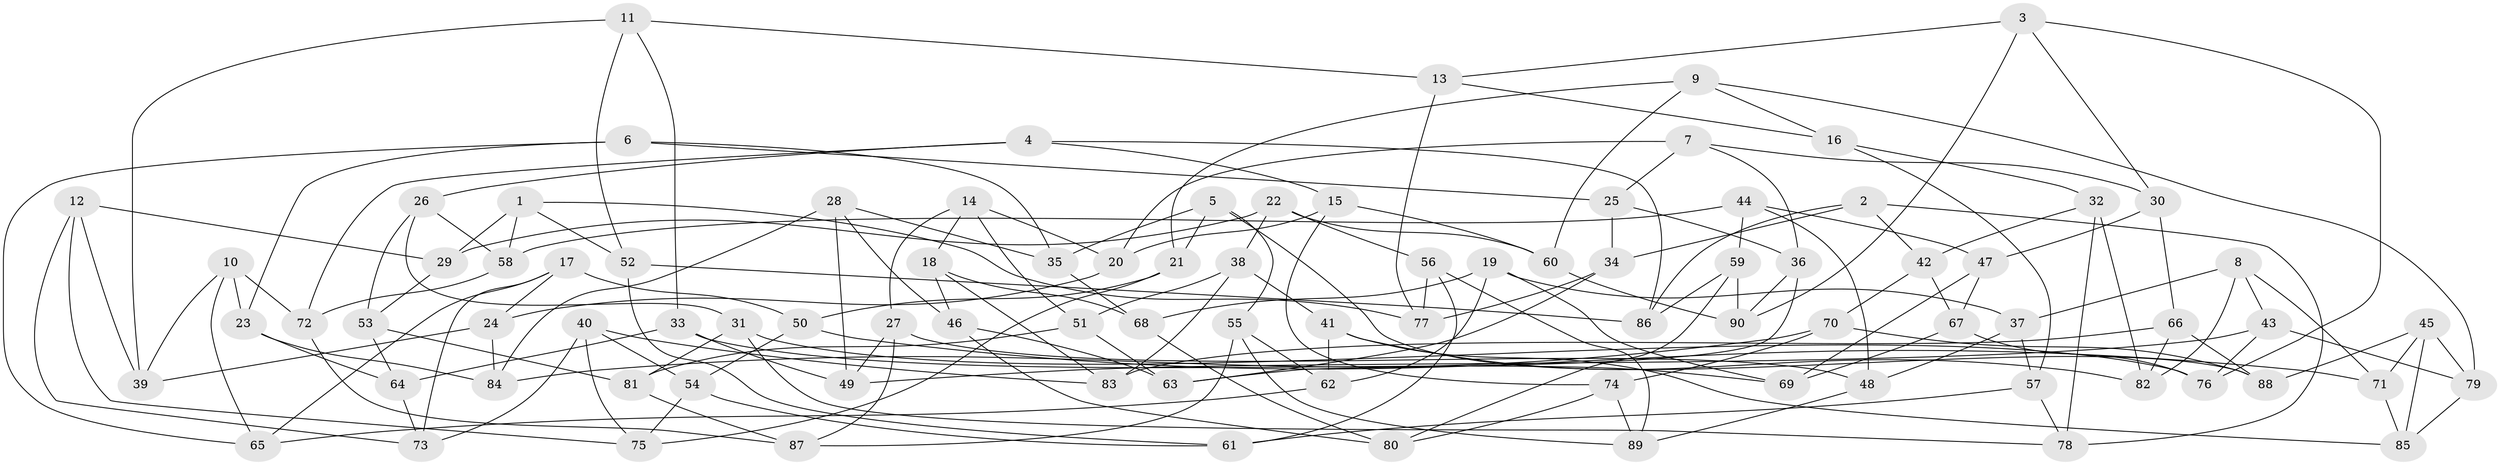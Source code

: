 // coarse degree distribution, {6: 0.45614035087719296, 4: 0.43859649122807015, 5: 0.10526315789473684}
// Generated by graph-tools (version 1.1) at 2025/42/03/06/25 10:42:20]
// undirected, 90 vertices, 180 edges
graph export_dot {
graph [start="1"]
  node [color=gray90,style=filled];
  1;
  2;
  3;
  4;
  5;
  6;
  7;
  8;
  9;
  10;
  11;
  12;
  13;
  14;
  15;
  16;
  17;
  18;
  19;
  20;
  21;
  22;
  23;
  24;
  25;
  26;
  27;
  28;
  29;
  30;
  31;
  32;
  33;
  34;
  35;
  36;
  37;
  38;
  39;
  40;
  41;
  42;
  43;
  44;
  45;
  46;
  47;
  48;
  49;
  50;
  51;
  52;
  53;
  54;
  55;
  56;
  57;
  58;
  59;
  60;
  61;
  62;
  63;
  64;
  65;
  66;
  67;
  68;
  69;
  70;
  71;
  72;
  73;
  74;
  75;
  76;
  77;
  78;
  79;
  80;
  81;
  82;
  83;
  84;
  85;
  86;
  87;
  88;
  89;
  90;
  1 -- 52;
  1 -- 58;
  1 -- 29;
  1 -- 77;
  2 -- 42;
  2 -- 78;
  2 -- 86;
  2 -- 34;
  3 -- 13;
  3 -- 30;
  3 -- 90;
  3 -- 76;
  4 -- 26;
  4 -- 72;
  4 -- 86;
  4 -- 15;
  5 -- 88;
  5 -- 21;
  5 -- 35;
  5 -- 55;
  6 -- 65;
  6 -- 23;
  6 -- 25;
  6 -- 35;
  7 -- 36;
  7 -- 30;
  7 -- 25;
  7 -- 20;
  8 -- 82;
  8 -- 37;
  8 -- 43;
  8 -- 71;
  9 -- 79;
  9 -- 16;
  9 -- 21;
  9 -- 60;
  10 -- 72;
  10 -- 23;
  10 -- 39;
  10 -- 65;
  11 -- 33;
  11 -- 52;
  11 -- 13;
  11 -- 39;
  12 -- 73;
  12 -- 75;
  12 -- 29;
  12 -- 39;
  13 -- 16;
  13 -- 77;
  14 -- 20;
  14 -- 51;
  14 -- 27;
  14 -- 18;
  15 -- 20;
  15 -- 60;
  15 -- 74;
  16 -- 57;
  16 -- 32;
  17 -- 24;
  17 -- 65;
  17 -- 73;
  17 -- 50;
  18 -- 46;
  18 -- 68;
  18 -- 83;
  19 -- 68;
  19 -- 62;
  19 -- 69;
  19 -- 37;
  20 -- 24;
  21 -- 50;
  21 -- 75;
  22 -- 38;
  22 -- 56;
  22 -- 29;
  22 -- 60;
  23 -- 84;
  23 -- 64;
  24 -- 84;
  24 -- 39;
  25 -- 34;
  25 -- 36;
  26 -- 53;
  26 -- 58;
  26 -- 31;
  27 -- 48;
  27 -- 87;
  27 -- 49;
  28 -- 49;
  28 -- 84;
  28 -- 46;
  28 -- 35;
  29 -- 53;
  30 -- 47;
  30 -- 66;
  31 -- 76;
  31 -- 81;
  31 -- 78;
  32 -- 82;
  32 -- 42;
  32 -- 78;
  33 -- 69;
  33 -- 64;
  33 -- 49;
  34 -- 63;
  34 -- 77;
  35 -- 68;
  36 -- 90;
  36 -- 63;
  37 -- 48;
  37 -- 57;
  38 -- 83;
  38 -- 51;
  38 -- 41;
  40 -- 75;
  40 -- 83;
  40 -- 73;
  40 -- 54;
  41 -- 85;
  41 -- 82;
  41 -- 62;
  42 -- 67;
  42 -- 70;
  43 -- 79;
  43 -- 49;
  43 -- 76;
  44 -- 59;
  44 -- 58;
  44 -- 48;
  44 -- 47;
  45 -- 85;
  45 -- 71;
  45 -- 88;
  45 -- 79;
  46 -- 80;
  46 -- 63;
  47 -- 67;
  47 -- 69;
  48 -- 89;
  50 -- 54;
  50 -- 71;
  51 -- 63;
  51 -- 81;
  52 -- 61;
  52 -- 86;
  53 -- 64;
  53 -- 81;
  54 -- 61;
  54 -- 75;
  55 -- 62;
  55 -- 87;
  55 -- 89;
  56 -- 61;
  56 -- 77;
  56 -- 89;
  57 -- 78;
  57 -- 61;
  58 -- 72;
  59 -- 86;
  59 -- 90;
  59 -- 80;
  60 -- 90;
  62 -- 65;
  64 -- 73;
  66 -- 88;
  66 -- 82;
  66 -- 83;
  67 -- 69;
  67 -- 76;
  68 -- 80;
  70 -- 84;
  70 -- 88;
  70 -- 74;
  71 -- 85;
  72 -- 87;
  74 -- 89;
  74 -- 80;
  79 -- 85;
  81 -- 87;
}
